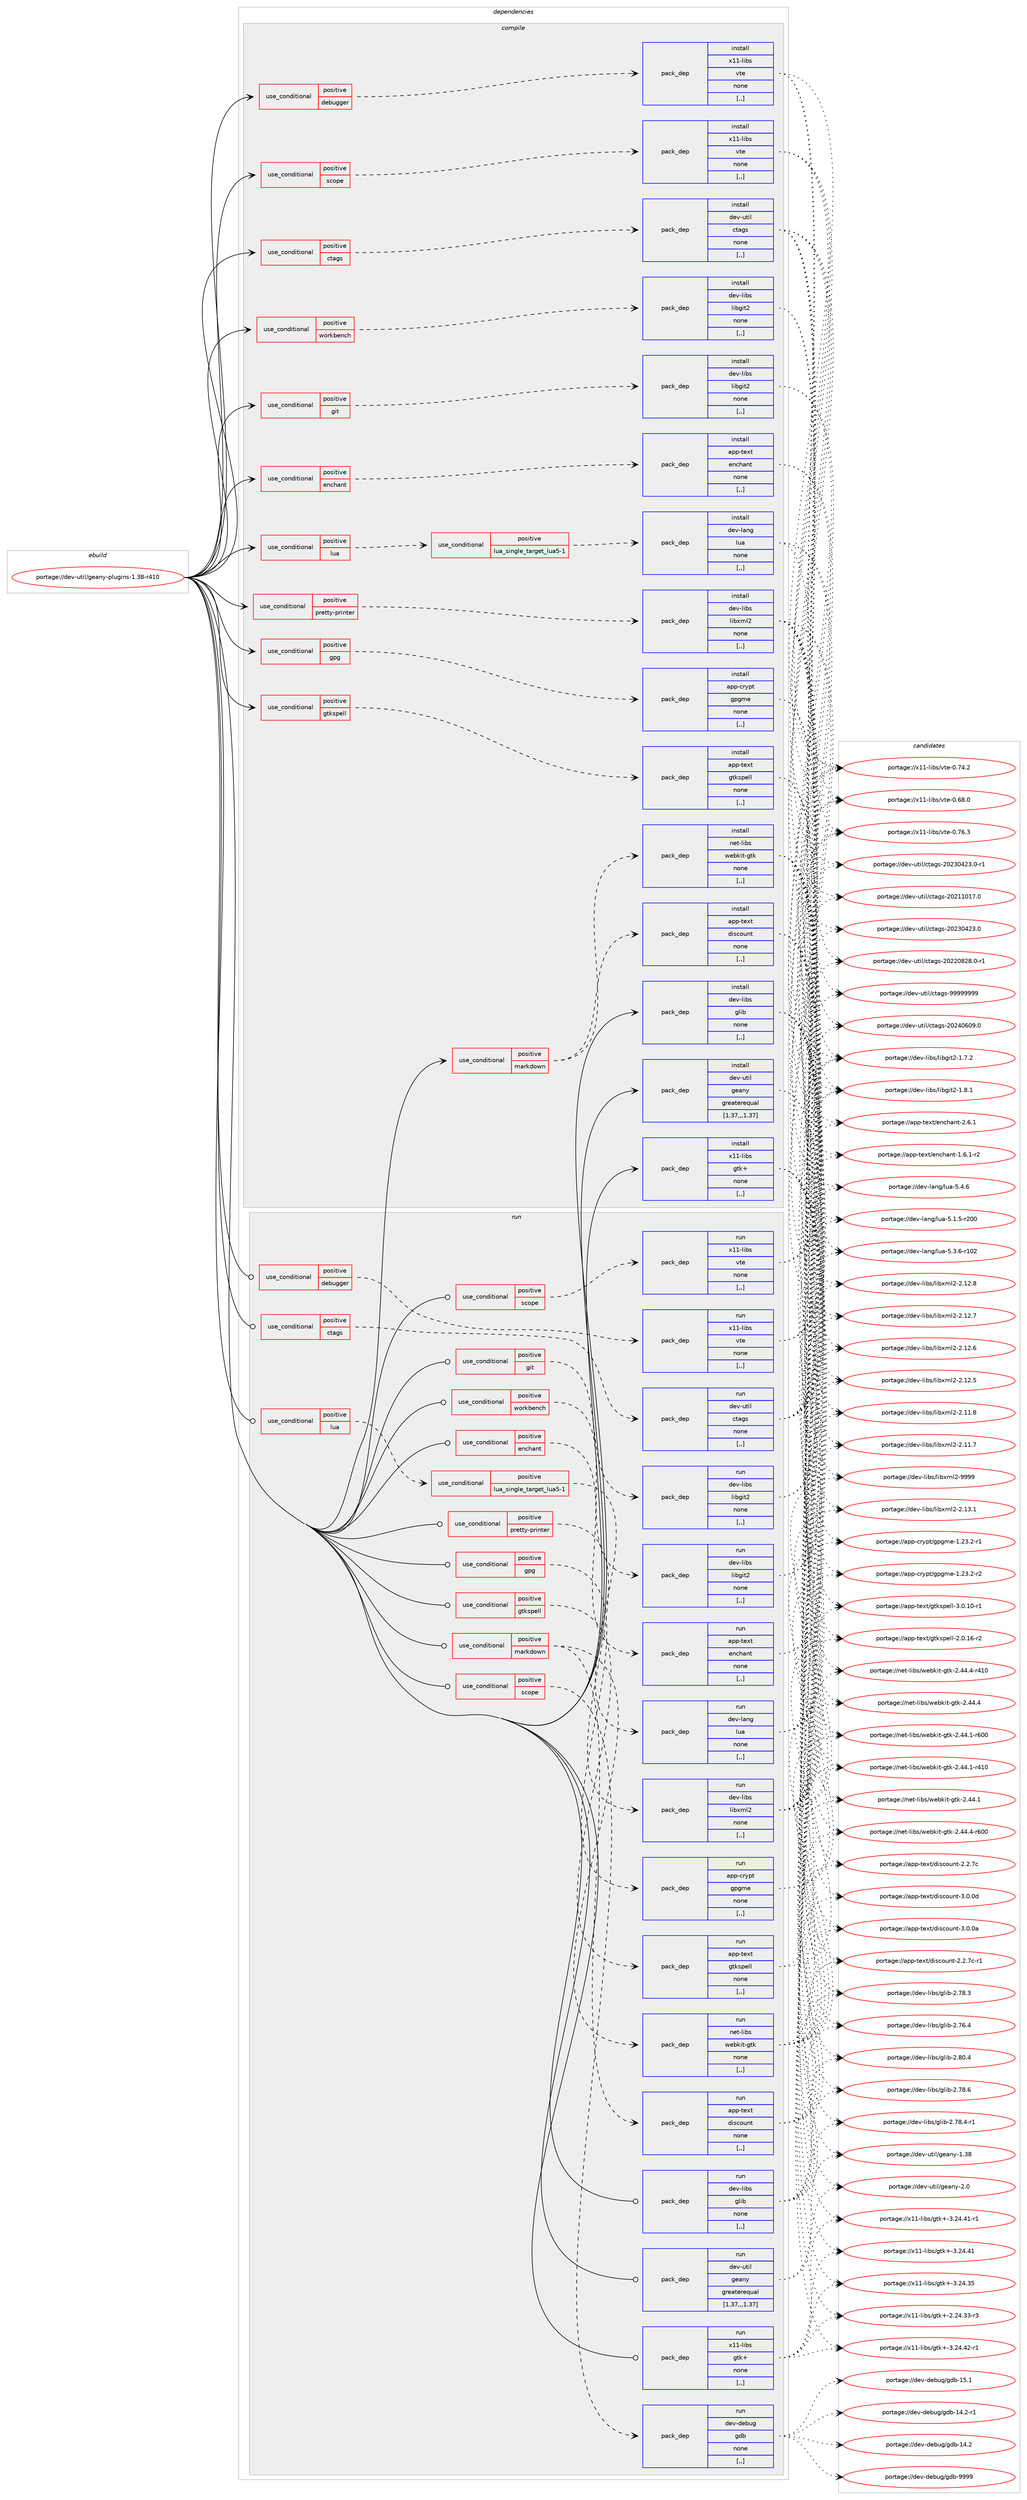 digraph prolog {

# *************
# Graph options
# *************

newrank=true;
concentrate=true;
compound=true;
graph [rankdir=LR,fontname=Helvetica,fontsize=10,ranksep=1.5];#, ranksep=2.5, nodesep=0.2];
edge  [arrowhead=vee];
node  [fontname=Helvetica,fontsize=10];

# **********
# The ebuild
# **********

subgraph cluster_leftcol {
color=gray;
label=<<i>ebuild</i>>;
id [label="portage://dev-util/geany-plugins-1.38-r410", color=red, width=4, href="../dev-util/geany-plugins-1.38-r410.svg"];
}

# ****************
# The dependencies
# ****************

subgraph cluster_midcol {
color=gray;
label=<<i>dependencies</i>>;
subgraph cluster_compile {
fillcolor="#eeeeee";
style=filled;
label=<<i>compile</i>>;
subgraph cond191860 {
dependency711330 [label=<<TABLE BORDER="0" CELLBORDER="1" CELLSPACING="0" CELLPADDING="4"><TR><TD ROWSPAN="3" CELLPADDING="10">use_conditional</TD></TR><TR><TD>positive</TD></TR><TR><TD>ctags</TD></TR></TABLE>>, shape=none, color=red];
subgraph pack514467 {
dependency711331 [label=<<TABLE BORDER="0" CELLBORDER="1" CELLSPACING="0" CELLPADDING="4" WIDTH="220"><TR><TD ROWSPAN="6" CELLPADDING="30">pack_dep</TD></TR><TR><TD WIDTH="110">install</TD></TR><TR><TD>dev-util</TD></TR><TR><TD>ctags</TD></TR><TR><TD>none</TD></TR><TR><TD>[,,]</TD></TR></TABLE>>, shape=none, color=blue];
}
dependency711330:e -> dependency711331:w [weight=20,style="dashed",arrowhead="vee"];
}
id:e -> dependency711330:w [weight=20,style="solid",arrowhead="vee"];
subgraph cond191861 {
dependency711332 [label=<<TABLE BORDER="0" CELLBORDER="1" CELLSPACING="0" CELLPADDING="4"><TR><TD ROWSPAN="3" CELLPADDING="10">use_conditional</TD></TR><TR><TD>positive</TD></TR><TR><TD>debugger</TD></TR></TABLE>>, shape=none, color=red];
subgraph pack514468 {
dependency711333 [label=<<TABLE BORDER="0" CELLBORDER="1" CELLSPACING="0" CELLPADDING="4" WIDTH="220"><TR><TD ROWSPAN="6" CELLPADDING="30">pack_dep</TD></TR><TR><TD WIDTH="110">install</TD></TR><TR><TD>x11-libs</TD></TR><TR><TD>vte</TD></TR><TR><TD>none</TD></TR><TR><TD>[,,]</TD></TR></TABLE>>, shape=none, color=blue];
}
dependency711332:e -> dependency711333:w [weight=20,style="dashed",arrowhead="vee"];
}
id:e -> dependency711332:w [weight=20,style="solid",arrowhead="vee"];
subgraph cond191862 {
dependency711334 [label=<<TABLE BORDER="0" CELLBORDER="1" CELLSPACING="0" CELLPADDING="4"><TR><TD ROWSPAN="3" CELLPADDING="10">use_conditional</TD></TR><TR><TD>positive</TD></TR><TR><TD>enchant</TD></TR></TABLE>>, shape=none, color=red];
subgraph pack514469 {
dependency711335 [label=<<TABLE BORDER="0" CELLBORDER="1" CELLSPACING="0" CELLPADDING="4" WIDTH="220"><TR><TD ROWSPAN="6" CELLPADDING="30">pack_dep</TD></TR><TR><TD WIDTH="110">install</TD></TR><TR><TD>app-text</TD></TR><TR><TD>enchant</TD></TR><TR><TD>none</TD></TR><TR><TD>[,,]</TD></TR></TABLE>>, shape=none, color=blue];
}
dependency711334:e -> dependency711335:w [weight=20,style="dashed",arrowhead="vee"];
}
id:e -> dependency711334:w [weight=20,style="solid",arrowhead="vee"];
subgraph cond191863 {
dependency711336 [label=<<TABLE BORDER="0" CELLBORDER="1" CELLSPACING="0" CELLPADDING="4"><TR><TD ROWSPAN="3" CELLPADDING="10">use_conditional</TD></TR><TR><TD>positive</TD></TR><TR><TD>git</TD></TR></TABLE>>, shape=none, color=red];
subgraph pack514470 {
dependency711337 [label=<<TABLE BORDER="0" CELLBORDER="1" CELLSPACING="0" CELLPADDING="4" WIDTH="220"><TR><TD ROWSPAN="6" CELLPADDING="30">pack_dep</TD></TR><TR><TD WIDTH="110">install</TD></TR><TR><TD>dev-libs</TD></TR><TR><TD>libgit2</TD></TR><TR><TD>none</TD></TR><TR><TD>[,,]</TD></TR></TABLE>>, shape=none, color=blue];
}
dependency711336:e -> dependency711337:w [weight=20,style="dashed",arrowhead="vee"];
}
id:e -> dependency711336:w [weight=20,style="solid",arrowhead="vee"];
subgraph cond191864 {
dependency711338 [label=<<TABLE BORDER="0" CELLBORDER="1" CELLSPACING="0" CELLPADDING="4"><TR><TD ROWSPAN="3" CELLPADDING="10">use_conditional</TD></TR><TR><TD>positive</TD></TR><TR><TD>gpg</TD></TR></TABLE>>, shape=none, color=red];
subgraph pack514471 {
dependency711339 [label=<<TABLE BORDER="0" CELLBORDER="1" CELLSPACING="0" CELLPADDING="4" WIDTH="220"><TR><TD ROWSPAN="6" CELLPADDING="30">pack_dep</TD></TR><TR><TD WIDTH="110">install</TD></TR><TR><TD>app-crypt</TD></TR><TR><TD>gpgme</TD></TR><TR><TD>none</TD></TR><TR><TD>[,,]</TD></TR></TABLE>>, shape=none, color=blue];
}
dependency711338:e -> dependency711339:w [weight=20,style="dashed",arrowhead="vee"];
}
id:e -> dependency711338:w [weight=20,style="solid",arrowhead="vee"];
subgraph cond191865 {
dependency711340 [label=<<TABLE BORDER="0" CELLBORDER="1" CELLSPACING="0" CELLPADDING="4"><TR><TD ROWSPAN="3" CELLPADDING="10">use_conditional</TD></TR><TR><TD>positive</TD></TR><TR><TD>gtkspell</TD></TR></TABLE>>, shape=none, color=red];
subgraph pack514472 {
dependency711341 [label=<<TABLE BORDER="0" CELLBORDER="1" CELLSPACING="0" CELLPADDING="4" WIDTH="220"><TR><TD ROWSPAN="6" CELLPADDING="30">pack_dep</TD></TR><TR><TD WIDTH="110">install</TD></TR><TR><TD>app-text</TD></TR><TR><TD>gtkspell</TD></TR><TR><TD>none</TD></TR><TR><TD>[,,]</TD></TR></TABLE>>, shape=none, color=blue];
}
dependency711340:e -> dependency711341:w [weight=20,style="dashed",arrowhead="vee"];
}
id:e -> dependency711340:w [weight=20,style="solid",arrowhead="vee"];
subgraph cond191866 {
dependency711342 [label=<<TABLE BORDER="0" CELLBORDER="1" CELLSPACING="0" CELLPADDING="4"><TR><TD ROWSPAN="3" CELLPADDING="10">use_conditional</TD></TR><TR><TD>positive</TD></TR><TR><TD>lua</TD></TR></TABLE>>, shape=none, color=red];
subgraph cond191867 {
dependency711343 [label=<<TABLE BORDER="0" CELLBORDER="1" CELLSPACING="0" CELLPADDING="4"><TR><TD ROWSPAN="3" CELLPADDING="10">use_conditional</TD></TR><TR><TD>positive</TD></TR><TR><TD>lua_single_target_lua5-1</TD></TR></TABLE>>, shape=none, color=red];
subgraph pack514473 {
dependency711344 [label=<<TABLE BORDER="0" CELLBORDER="1" CELLSPACING="0" CELLPADDING="4" WIDTH="220"><TR><TD ROWSPAN="6" CELLPADDING="30">pack_dep</TD></TR><TR><TD WIDTH="110">install</TD></TR><TR><TD>dev-lang</TD></TR><TR><TD>lua</TD></TR><TR><TD>none</TD></TR><TR><TD>[,,]</TD></TR></TABLE>>, shape=none, color=blue];
}
dependency711343:e -> dependency711344:w [weight=20,style="dashed",arrowhead="vee"];
}
dependency711342:e -> dependency711343:w [weight=20,style="dashed",arrowhead="vee"];
}
id:e -> dependency711342:w [weight=20,style="solid",arrowhead="vee"];
subgraph cond191868 {
dependency711345 [label=<<TABLE BORDER="0" CELLBORDER="1" CELLSPACING="0" CELLPADDING="4"><TR><TD ROWSPAN="3" CELLPADDING="10">use_conditional</TD></TR><TR><TD>positive</TD></TR><TR><TD>markdown</TD></TR></TABLE>>, shape=none, color=red];
subgraph pack514474 {
dependency711346 [label=<<TABLE BORDER="0" CELLBORDER="1" CELLSPACING="0" CELLPADDING="4" WIDTH="220"><TR><TD ROWSPAN="6" CELLPADDING="30">pack_dep</TD></TR><TR><TD WIDTH="110">install</TD></TR><TR><TD>app-text</TD></TR><TR><TD>discount</TD></TR><TR><TD>none</TD></TR><TR><TD>[,,]</TD></TR></TABLE>>, shape=none, color=blue];
}
dependency711345:e -> dependency711346:w [weight=20,style="dashed",arrowhead="vee"];
subgraph pack514475 {
dependency711347 [label=<<TABLE BORDER="0" CELLBORDER="1" CELLSPACING="0" CELLPADDING="4" WIDTH="220"><TR><TD ROWSPAN="6" CELLPADDING="30">pack_dep</TD></TR><TR><TD WIDTH="110">install</TD></TR><TR><TD>net-libs</TD></TR><TR><TD>webkit-gtk</TD></TR><TR><TD>none</TD></TR><TR><TD>[,,]</TD></TR></TABLE>>, shape=none, color=blue];
}
dependency711345:e -> dependency711347:w [weight=20,style="dashed",arrowhead="vee"];
}
id:e -> dependency711345:w [weight=20,style="solid",arrowhead="vee"];
subgraph cond191869 {
dependency711348 [label=<<TABLE BORDER="0" CELLBORDER="1" CELLSPACING="0" CELLPADDING="4"><TR><TD ROWSPAN="3" CELLPADDING="10">use_conditional</TD></TR><TR><TD>positive</TD></TR><TR><TD>pretty-printer</TD></TR></TABLE>>, shape=none, color=red];
subgraph pack514476 {
dependency711349 [label=<<TABLE BORDER="0" CELLBORDER="1" CELLSPACING="0" CELLPADDING="4" WIDTH="220"><TR><TD ROWSPAN="6" CELLPADDING="30">pack_dep</TD></TR><TR><TD WIDTH="110">install</TD></TR><TR><TD>dev-libs</TD></TR><TR><TD>libxml2</TD></TR><TR><TD>none</TD></TR><TR><TD>[,,]</TD></TR></TABLE>>, shape=none, color=blue];
}
dependency711348:e -> dependency711349:w [weight=20,style="dashed",arrowhead="vee"];
}
id:e -> dependency711348:w [weight=20,style="solid",arrowhead="vee"];
subgraph cond191870 {
dependency711350 [label=<<TABLE BORDER="0" CELLBORDER="1" CELLSPACING="0" CELLPADDING="4"><TR><TD ROWSPAN="3" CELLPADDING="10">use_conditional</TD></TR><TR><TD>positive</TD></TR><TR><TD>scope</TD></TR></TABLE>>, shape=none, color=red];
subgraph pack514477 {
dependency711351 [label=<<TABLE BORDER="0" CELLBORDER="1" CELLSPACING="0" CELLPADDING="4" WIDTH="220"><TR><TD ROWSPAN="6" CELLPADDING="30">pack_dep</TD></TR><TR><TD WIDTH="110">install</TD></TR><TR><TD>x11-libs</TD></TR><TR><TD>vte</TD></TR><TR><TD>none</TD></TR><TR><TD>[,,]</TD></TR></TABLE>>, shape=none, color=blue];
}
dependency711350:e -> dependency711351:w [weight=20,style="dashed",arrowhead="vee"];
}
id:e -> dependency711350:w [weight=20,style="solid",arrowhead="vee"];
subgraph cond191871 {
dependency711352 [label=<<TABLE BORDER="0" CELLBORDER="1" CELLSPACING="0" CELLPADDING="4"><TR><TD ROWSPAN="3" CELLPADDING="10">use_conditional</TD></TR><TR><TD>positive</TD></TR><TR><TD>workbench</TD></TR></TABLE>>, shape=none, color=red];
subgraph pack514478 {
dependency711353 [label=<<TABLE BORDER="0" CELLBORDER="1" CELLSPACING="0" CELLPADDING="4" WIDTH="220"><TR><TD ROWSPAN="6" CELLPADDING="30">pack_dep</TD></TR><TR><TD WIDTH="110">install</TD></TR><TR><TD>dev-libs</TD></TR><TR><TD>libgit2</TD></TR><TR><TD>none</TD></TR><TR><TD>[,,]</TD></TR></TABLE>>, shape=none, color=blue];
}
dependency711352:e -> dependency711353:w [weight=20,style="dashed",arrowhead="vee"];
}
id:e -> dependency711352:w [weight=20,style="solid",arrowhead="vee"];
subgraph pack514479 {
dependency711354 [label=<<TABLE BORDER="0" CELLBORDER="1" CELLSPACING="0" CELLPADDING="4" WIDTH="220"><TR><TD ROWSPAN="6" CELLPADDING="30">pack_dep</TD></TR><TR><TD WIDTH="110">install</TD></TR><TR><TD>dev-libs</TD></TR><TR><TD>glib</TD></TR><TR><TD>none</TD></TR><TR><TD>[,,]</TD></TR></TABLE>>, shape=none, color=blue];
}
id:e -> dependency711354:w [weight=20,style="solid",arrowhead="vee"];
subgraph pack514480 {
dependency711355 [label=<<TABLE BORDER="0" CELLBORDER="1" CELLSPACING="0" CELLPADDING="4" WIDTH="220"><TR><TD ROWSPAN="6" CELLPADDING="30">pack_dep</TD></TR><TR><TD WIDTH="110">install</TD></TR><TR><TD>dev-util</TD></TR><TR><TD>geany</TD></TR><TR><TD>greaterequal</TD></TR><TR><TD>[1.37,,,1.37]</TD></TR></TABLE>>, shape=none, color=blue];
}
id:e -> dependency711355:w [weight=20,style="solid",arrowhead="vee"];
subgraph pack514481 {
dependency711356 [label=<<TABLE BORDER="0" CELLBORDER="1" CELLSPACING="0" CELLPADDING="4" WIDTH="220"><TR><TD ROWSPAN="6" CELLPADDING="30">pack_dep</TD></TR><TR><TD WIDTH="110">install</TD></TR><TR><TD>x11-libs</TD></TR><TR><TD>gtk+</TD></TR><TR><TD>none</TD></TR><TR><TD>[,,]</TD></TR></TABLE>>, shape=none, color=blue];
}
id:e -> dependency711356:w [weight=20,style="solid",arrowhead="vee"];
}
subgraph cluster_compileandrun {
fillcolor="#eeeeee";
style=filled;
label=<<i>compile and run</i>>;
}
subgraph cluster_run {
fillcolor="#eeeeee";
style=filled;
label=<<i>run</i>>;
subgraph cond191872 {
dependency711357 [label=<<TABLE BORDER="0" CELLBORDER="1" CELLSPACING="0" CELLPADDING="4"><TR><TD ROWSPAN="3" CELLPADDING="10">use_conditional</TD></TR><TR><TD>positive</TD></TR><TR><TD>ctags</TD></TR></TABLE>>, shape=none, color=red];
subgraph pack514482 {
dependency711358 [label=<<TABLE BORDER="0" CELLBORDER="1" CELLSPACING="0" CELLPADDING="4" WIDTH="220"><TR><TD ROWSPAN="6" CELLPADDING="30">pack_dep</TD></TR><TR><TD WIDTH="110">run</TD></TR><TR><TD>dev-util</TD></TR><TR><TD>ctags</TD></TR><TR><TD>none</TD></TR><TR><TD>[,,]</TD></TR></TABLE>>, shape=none, color=blue];
}
dependency711357:e -> dependency711358:w [weight=20,style="dashed",arrowhead="vee"];
}
id:e -> dependency711357:w [weight=20,style="solid",arrowhead="odot"];
subgraph cond191873 {
dependency711359 [label=<<TABLE BORDER="0" CELLBORDER="1" CELLSPACING="0" CELLPADDING="4"><TR><TD ROWSPAN="3" CELLPADDING="10">use_conditional</TD></TR><TR><TD>positive</TD></TR><TR><TD>debugger</TD></TR></TABLE>>, shape=none, color=red];
subgraph pack514483 {
dependency711360 [label=<<TABLE BORDER="0" CELLBORDER="1" CELLSPACING="0" CELLPADDING="4" WIDTH="220"><TR><TD ROWSPAN="6" CELLPADDING="30">pack_dep</TD></TR><TR><TD WIDTH="110">run</TD></TR><TR><TD>x11-libs</TD></TR><TR><TD>vte</TD></TR><TR><TD>none</TD></TR><TR><TD>[,,]</TD></TR></TABLE>>, shape=none, color=blue];
}
dependency711359:e -> dependency711360:w [weight=20,style="dashed",arrowhead="vee"];
}
id:e -> dependency711359:w [weight=20,style="solid",arrowhead="odot"];
subgraph cond191874 {
dependency711361 [label=<<TABLE BORDER="0" CELLBORDER="1" CELLSPACING="0" CELLPADDING="4"><TR><TD ROWSPAN="3" CELLPADDING="10">use_conditional</TD></TR><TR><TD>positive</TD></TR><TR><TD>enchant</TD></TR></TABLE>>, shape=none, color=red];
subgraph pack514484 {
dependency711362 [label=<<TABLE BORDER="0" CELLBORDER="1" CELLSPACING="0" CELLPADDING="4" WIDTH="220"><TR><TD ROWSPAN="6" CELLPADDING="30">pack_dep</TD></TR><TR><TD WIDTH="110">run</TD></TR><TR><TD>app-text</TD></TR><TR><TD>enchant</TD></TR><TR><TD>none</TD></TR><TR><TD>[,,]</TD></TR></TABLE>>, shape=none, color=blue];
}
dependency711361:e -> dependency711362:w [weight=20,style="dashed",arrowhead="vee"];
}
id:e -> dependency711361:w [weight=20,style="solid",arrowhead="odot"];
subgraph cond191875 {
dependency711363 [label=<<TABLE BORDER="0" CELLBORDER="1" CELLSPACING="0" CELLPADDING="4"><TR><TD ROWSPAN="3" CELLPADDING="10">use_conditional</TD></TR><TR><TD>positive</TD></TR><TR><TD>git</TD></TR></TABLE>>, shape=none, color=red];
subgraph pack514485 {
dependency711364 [label=<<TABLE BORDER="0" CELLBORDER="1" CELLSPACING="0" CELLPADDING="4" WIDTH="220"><TR><TD ROWSPAN="6" CELLPADDING="30">pack_dep</TD></TR><TR><TD WIDTH="110">run</TD></TR><TR><TD>dev-libs</TD></TR><TR><TD>libgit2</TD></TR><TR><TD>none</TD></TR><TR><TD>[,,]</TD></TR></TABLE>>, shape=none, color=blue];
}
dependency711363:e -> dependency711364:w [weight=20,style="dashed",arrowhead="vee"];
}
id:e -> dependency711363:w [weight=20,style="solid",arrowhead="odot"];
subgraph cond191876 {
dependency711365 [label=<<TABLE BORDER="0" CELLBORDER="1" CELLSPACING="0" CELLPADDING="4"><TR><TD ROWSPAN="3" CELLPADDING="10">use_conditional</TD></TR><TR><TD>positive</TD></TR><TR><TD>gpg</TD></TR></TABLE>>, shape=none, color=red];
subgraph pack514486 {
dependency711366 [label=<<TABLE BORDER="0" CELLBORDER="1" CELLSPACING="0" CELLPADDING="4" WIDTH="220"><TR><TD ROWSPAN="6" CELLPADDING="30">pack_dep</TD></TR><TR><TD WIDTH="110">run</TD></TR><TR><TD>app-crypt</TD></TR><TR><TD>gpgme</TD></TR><TR><TD>none</TD></TR><TR><TD>[,,]</TD></TR></TABLE>>, shape=none, color=blue];
}
dependency711365:e -> dependency711366:w [weight=20,style="dashed",arrowhead="vee"];
}
id:e -> dependency711365:w [weight=20,style="solid",arrowhead="odot"];
subgraph cond191877 {
dependency711367 [label=<<TABLE BORDER="0" CELLBORDER="1" CELLSPACING="0" CELLPADDING="4"><TR><TD ROWSPAN="3" CELLPADDING="10">use_conditional</TD></TR><TR><TD>positive</TD></TR><TR><TD>gtkspell</TD></TR></TABLE>>, shape=none, color=red];
subgraph pack514487 {
dependency711368 [label=<<TABLE BORDER="0" CELLBORDER="1" CELLSPACING="0" CELLPADDING="4" WIDTH="220"><TR><TD ROWSPAN="6" CELLPADDING="30">pack_dep</TD></TR><TR><TD WIDTH="110">run</TD></TR><TR><TD>app-text</TD></TR><TR><TD>gtkspell</TD></TR><TR><TD>none</TD></TR><TR><TD>[,,]</TD></TR></TABLE>>, shape=none, color=blue];
}
dependency711367:e -> dependency711368:w [weight=20,style="dashed",arrowhead="vee"];
}
id:e -> dependency711367:w [weight=20,style="solid",arrowhead="odot"];
subgraph cond191878 {
dependency711369 [label=<<TABLE BORDER="0" CELLBORDER="1" CELLSPACING="0" CELLPADDING="4"><TR><TD ROWSPAN="3" CELLPADDING="10">use_conditional</TD></TR><TR><TD>positive</TD></TR><TR><TD>lua</TD></TR></TABLE>>, shape=none, color=red];
subgraph cond191879 {
dependency711370 [label=<<TABLE BORDER="0" CELLBORDER="1" CELLSPACING="0" CELLPADDING="4"><TR><TD ROWSPAN="3" CELLPADDING="10">use_conditional</TD></TR><TR><TD>positive</TD></TR><TR><TD>lua_single_target_lua5-1</TD></TR></TABLE>>, shape=none, color=red];
subgraph pack514488 {
dependency711371 [label=<<TABLE BORDER="0" CELLBORDER="1" CELLSPACING="0" CELLPADDING="4" WIDTH="220"><TR><TD ROWSPAN="6" CELLPADDING="30">pack_dep</TD></TR><TR><TD WIDTH="110">run</TD></TR><TR><TD>dev-lang</TD></TR><TR><TD>lua</TD></TR><TR><TD>none</TD></TR><TR><TD>[,,]</TD></TR></TABLE>>, shape=none, color=blue];
}
dependency711370:e -> dependency711371:w [weight=20,style="dashed",arrowhead="vee"];
}
dependency711369:e -> dependency711370:w [weight=20,style="dashed",arrowhead="vee"];
}
id:e -> dependency711369:w [weight=20,style="solid",arrowhead="odot"];
subgraph cond191880 {
dependency711372 [label=<<TABLE BORDER="0" CELLBORDER="1" CELLSPACING="0" CELLPADDING="4"><TR><TD ROWSPAN="3" CELLPADDING="10">use_conditional</TD></TR><TR><TD>positive</TD></TR><TR><TD>markdown</TD></TR></TABLE>>, shape=none, color=red];
subgraph pack514489 {
dependency711373 [label=<<TABLE BORDER="0" CELLBORDER="1" CELLSPACING="0" CELLPADDING="4" WIDTH="220"><TR><TD ROWSPAN="6" CELLPADDING="30">pack_dep</TD></TR><TR><TD WIDTH="110">run</TD></TR><TR><TD>app-text</TD></TR><TR><TD>discount</TD></TR><TR><TD>none</TD></TR><TR><TD>[,,]</TD></TR></TABLE>>, shape=none, color=blue];
}
dependency711372:e -> dependency711373:w [weight=20,style="dashed",arrowhead="vee"];
subgraph pack514490 {
dependency711374 [label=<<TABLE BORDER="0" CELLBORDER="1" CELLSPACING="0" CELLPADDING="4" WIDTH="220"><TR><TD ROWSPAN="6" CELLPADDING="30">pack_dep</TD></TR><TR><TD WIDTH="110">run</TD></TR><TR><TD>net-libs</TD></TR><TR><TD>webkit-gtk</TD></TR><TR><TD>none</TD></TR><TR><TD>[,,]</TD></TR></TABLE>>, shape=none, color=blue];
}
dependency711372:e -> dependency711374:w [weight=20,style="dashed",arrowhead="vee"];
}
id:e -> dependency711372:w [weight=20,style="solid",arrowhead="odot"];
subgraph cond191881 {
dependency711375 [label=<<TABLE BORDER="0" CELLBORDER="1" CELLSPACING="0" CELLPADDING="4"><TR><TD ROWSPAN="3" CELLPADDING="10">use_conditional</TD></TR><TR><TD>positive</TD></TR><TR><TD>pretty-printer</TD></TR></TABLE>>, shape=none, color=red];
subgraph pack514491 {
dependency711376 [label=<<TABLE BORDER="0" CELLBORDER="1" CELLSPACING="0" CELLPADDING="4" WIDTH="220"><TR><TD ROWSPAN="6" CELLPADDING="30">pack_dep</TD></TR><TR><TD WIDTH="110">run</TD></TR><TR><TD>dev-libs</TD></TR><TR><TD>libxml2</TD></TR><TR><TD>none</TD></TR><TR><TD>[,,]</TD></TR></TABLE>>, shape=none, color=blue];
}
dependency711375:e -> dependency711376:w [weight=20,style="dashed",arrowhead="vee"];
}
id:e -> dependency711375:w [weight=20,style="solid",arrowhead="odot"];
subgraph cond191882 {
dependency711377 [label=<<TABLE BORDER="0" CELLBORDER="1" CELLSPACING="0" CELLPADDING="4"><TR><TD ROWSPAN="3" CELLPADDING="10">use_conditional</TD></TR><TR><TD>positive</TD></TR><TR><TD>scope</TD></TR></TABLE>>, shape=none, color=red];
subgraph pack514492 {
dependency711378 [label=<<TABLE BORDER="0" CELLBORDER="1" CELLSPACING="0" CELLPADDING="4" WIDTH="220"><TR><TD ROWSPAN="6" CELLPADDING="30">pack_dep</TD></TR><TR><TD WIDTH="110">run</TD></TR><TR><TD>dev-debug</TD></TR><TR><TD>gdb</TD></TR><TR><TD>none</TD></TR><TR><TD>[,,]</TD></TR></TABLE>>, shape=none, color=blue];
}
dependency711377:e -> dependency711378:w [weight=20,style="dashed",arrowhead="vee"];
}
id:e -> dependency711377:w [weight=20,style="solid",arrowhead="odot"];
subgraph cond191883 {
dependency711379 [label=<<TABLE BORDER="0" CELLBORDER="1" CELLSPACING="0" CELLPADDING="4"><TR><TD ROWSPAN="3" CELLPADDING="10">use_conditional</TD></TR><TR><TD>positive</TD></TR><TR><TD>scope</TD></TR></TABLE>>, shape=none, color=red];
subgraph pack514493 {
dependency711380 [label=<<TABLE BORDER="0" CELLBORDER="1" CELLSPACING="0" CELLPADDING="4" WIDTH="220"><TR><TD ROWSPAN="6" CELLPADDING="30">pack_dep</TD></TR><TR><TD WIDTH="110">run</TD></TR><TR><TD>x11-libs</TD></TR><TR><TD>vte</TD></TR><TR><TD>none</TD></TR><TR><TD>[,,]</TD></TR></TABLE>>, shape=none, color=blue];
}
dependency711379:e -> dependency711380:w [weight=20,style="dashed",arrowhead="vee"];
}
id:e -> dependency711379:w [weight=20,style="solid",arrowhead="odot"];
subgraph cond191884 {
dependency711381 [label=<<TABLE BORDER="0" CELLBORDER="1" CELLSPACING="0" CELLPADDING="4"><TR><TD ROWSPAN="3" CELLPADDING="10">use_conditional</TD></TR><TR><TD>positive</TD></TR><TR><TD>workbench</TD></TR></TABLE>>, shape=none, color=red];
subgraph pack514494 {
dependency711382 [label=<<TABLE BORDER="0" CELLBORDER="1" CELLSPACING="0" CELLPADDING="4" WIDTH="220"><TR><TD ROWSPAN="6" CELLPADDING="30">pack_dep</TD></TR><TR><TD WIDTH="110">run</TD></TR><TR><TD>dev-libs</TD></TR><TR><TD>libgit2</TD></TR><TR><TD>none</TD></TR><TR><TD>[,,]</TD></TR></TABLE>>, shape=none, color=blue];
}
dependency711381:e -> dependency711382:w [weight=20,style="dashed",arrowhead="vee"];
}
id:e -> dependency711381:w [weight=20,style="solid",arrowhead="odot"];
subgraph pack514495 {
dependency711383 [label=<<TABLE BORDER="0" CELLBORDER="1" CELLSPACING="0" CELLPADDING="4" WIDTH="220"><TR><TD ROWSPAN="6" CELLPADDING="30">pack_dep</TD></TR><TR><TD WIDTH="110">run</TD></TR><TR><TD>dev-libs</TD></TR><TR><TD>glib</TD></TR><TR><TD>none</TD></TR><TR><TD>[,,]</TD></TR></TABLE>>, shape=none, color=blue];
}
id:e -> dependency711383:w [weight=20,style="solid",arrowhead="odot"];
subgraph pack514496 {
dependency711384 [label=<<TABLE BORDER="0" CELLBORDER="1" CELLSPACING="0" CELLPADDING="4" WIDTH="220"><TR><TD ROWSPAN="6" CELLPADDING="30">pack_dep</TD></TR><TR><TD WIDTH="110">run</TD></TR><TR><TD>dev-util</TD></TR><TR><TD>geany</TD></TR><TR><TD>greaterequal</TD></TR><TR><TD>[1.37,,,1.37]</TD></TR></TABLE>>, shape=none, color=blue];
}
id:e -> dependency711384:w [weight=20,style="solid",arrowhead="odot"];
subgraph pack514497 {
dependency711385 [label=<<TABLE BORDER="0" CELLBORDER="1" CELLSPACING="0" CELLPADDING="4" WIDTH="220"><TR><TD ROWSPAN="6" CELLPADDING="30">pack_dep</TD></TR><TR><TD WIDTH="110">run</TD></TR><TR><TD>x11-libs</TD></TR><TR><TD>gtk+</TD></TR><TR><TD>none</TD></TR><TR><TD>[,,]</TD></TR></TABLE>>, shape=none, color=blue];
}
id:e -> dependency711385:w [weight=20,style="solid",arrowhead="odot"];
}
}

# **************
# The candidates
# **************

subgraph cluster_choices {
rank=same;
color=gray;
label=<<i>candidates</i>>;

subgraph choice514467 {
color=black;
nodesep=1;
choice10010111845117116105108479911697103115455757575757575757 [label="portage://dev-util/ctags-99999999", color=red, width=4,href="../dev-util/ctags-99999999.svg"];
choice100101118451171161051084799116971031154550485052485448574648 [label="portage://dev-util/ctags-20240609.0", color=red, width=4,href="../dev-util/ctags-20240609.0.svg"];
choice1001011184511711610510847991169710311545504850514852505146484511449 [label="portage://dev-util/ctags-20230423.0-r1", color=red, width=4,href="../dev-util/ctags-20230423.0-r1.svg"];
choice100101118451171161051084799116971031154550485051485250514648 [label="portage://dev-util/ctags-20230423.0", color=red, width=4,href="../dev-util/ctags-20230423.0.svg"];
choice1001011184511711610510847991169710311545504850504856505646484511449 [label="portage://dev-util/ctags-20220828.0-r1", color=red, width=4,href="../dev-util/ctags-20220828.0-r1.svg"];
choice100101118451171161051084799116971031154550485049494849554648 [label="portage://dev-util/ctags-20211017.0", color=red, width=4,href="../dev-util/ctags-20211017.0.svg"];
dependency711331:e -> choice10010111845117116105108479911697103115455757575757575757:w [style=dotted,weight="100"];
dependency711331:e -> choice100101118451171161051084799116971031154550485052485448574648:w [style=dotted,weight="100"];
dependency711331:e -> choice1001011184511711610510847991169710311545504850514852505146484511449:w [style=dotted,weight="100"];
dependency711331:e -> choice100101118451171161051084799116971031154550485051485250514648:w [style=dotted,weight="100"];
dependency711331:e -> choice1001011184511711610510847991169710311545504850504856505646484511449:w [style=dotted,weight="100"];
dependency711331:e -> choice100101118451171161051084799116971031154550485049494849554648:w [style=dotted,weight="100"];
}
subgraph choice514468 {
color=black;
nodesep=1;
choice120494945108105981154711811610145484655544651 [label="portage://x11-libs/vte-0.76.3", color=red, width=4,href="../x11-libs/vte-0.76.3.svg"];
choice120494945108105981154711811610145484655524650 [label="portage://x11-libs/vte-0.74.2", color=red, width=4,href="../x11-libs/vte-0.74.2.svg"];
choice120494945108105981154711811610145484654564648 [label="portage://x11-libs/vte-0.68.0", color=red, width=4,href="../x11-libs/vte-0.68.0.svg"];
dependency711333:e -> choice120494945108105981154711811610145484655544651:w [style=dotted,weight="100"];
dependency711333:e -> choice120494945108105981154711811610145484655524650:w [style=dotted,weight="100"];
dependency711333:e -> choice120494945108105981154711811610145484654564648:w [style=dotted,weight="100"];
}
subgraph choice514469 {
color=black;
nodesep=1;
choice9711211245116101120116471011109910497110116455046544649 [label="portage://app-text/enchant-2.6.1", color=red, width=4,href="../app-text/enchant-2.6.1.svg"];
choice97112112451161011201164710111099104971101164549465446494511450 [label="portage://app-text/enchant-1.6.1-r2", color=red, width=4,href="../app-text/enchant-1.6.1-r2.svg"];
dependency711335:e -> choice9711211245116101120116471011109910497110116455046544649:w [style=dotted,weight="100"];
dependency711335:e -> choice97112112451161011201164710111099104971101164549465446494511450:w [style=dotted,weight="100"];
}
subgraph choice514470 {
color=black;
nodesep=1;
choice1001011184510810598115471081059810310511650454946564649 [label="portage://dev-libs/libgit2-1.8.1", color=red, width=4,href="../dev-libs/libgit2-1.8.1.svg"];
choice1001011184510810598115471081059810310511650454946554650 [label="portage://dev-libs/libgit2-1.7.2", color=red, width=4,href="../dev-libs/libgit2-1.7.2.svg"];
dependency711337:e -> choice1001011184510810598115471081059810310511650454946564649:w [style=dotted,weight="100"];
dependency711337:e -> choice1001011184510810598115471081059810310511650454946554650:w [style=dotted,weight="100"];
}
subgraph choice514471 {
color=black;
nodesep=1;
choice97112112459911412111211647103112103109101454946505146504511450 [label="portage://app-crypt/gpgme-1.23.2-r2", color=red, width=4,href="../app-crypt/gpgme-1.23.2-r2.svg"];
choice97112112459911412111211647103112103109101454946505146504511449 [label="portage://app-crypt/gpgme-1.23.2-r1", color=red, width=4,href="../app-crypt/gpgme-1.23.2-r1.svg"];
dependency711339:e -> choice97112112459911412111211647103112103109101454946505146504511450:w [style=dotted,weight="100"];
dependency711339:e -> choice97112112459911412111211647103112103109101454946505146504511449:w [style=dotted,weight="100"];
}
subgraph choice514472 {
color=black;
nodesep=1;
choice971121124511610112011647103116107115112101108108455146484649484511449 [label="portage://app-text/gtkspell-3.0.10-r1", color=red, width=4,href="../app-text/gtkspell-3.0.10-r1.svg"];
choice971121124511610112011647103116107115112101108108455046484649544511450 [label="portage://app-text/gtkspell-2.0.16-r2", color=red, width=4,href="../app-text/gtkspell-2.0.16-r2.svg"];
dependency711341:e -> choice971121124511610112011647103116107115112101108108455146484649484511449:w [style=dotted,weight="100"];
dependency711341:e -> choice971121124511610112011647103116107115112101108108455046484649544511450:w [style=dotted,weight="100"];
}
subgraph choice514473 {
color=black;
nodesep=1;
choice10010111845108971101034710811797455346524654 [label="portage://dev-lang/lua-5.4.6", color=red, width=4,href="../dev-lang/lua-5.4.6.svg"];
choice1001011184510897110103471081179745534651465445114494850 [label="portage://dev-lang/lua-5.3.6-r102", color=red, width=4,href="../dev-lang/lua-5.3.6-r102.svg"];
choice1001011184510897110103471081179745534649465345114504848 [label="portage://dev-lang/lua-5.1.5-r200", color=red, width=4,href="../dev-lang/lua-5.1.5-r200.svg"];
dependency711344:e -> choice10010111845108971101034710811797455346524654:w [style=dotted,weight="100"];
dependency711344:e -> choice1001011184510897110103471081179745534651465445114494850:w [style=dotted,weight="100"];
dependency711344:e -> choice1001011184510897110103471081179745534649465345114504848:w [style=dotted,weight="100"];
}
subgraph choice514474 {
color=black;
nodesep=1;
choice97112112451161011201164710010511599111117110116455146484648100 [label="portage://app-text/discount-3.0.0d", color=red, width=4,href="../app-text/discount-3.0.0d.svg"];
choice9711211245116101120116471001051159911111711011645514648464897 [label="portage://app-text/discount-3.0.0a", color=red, width=4,href="../app-text/discount-3.0.0a.svg"];
choice97112112451161011201164710010511599111117110116455046504655994511449 [label="portage://app-text/discount-2.2.7c-r1", color=red, width=4,href="../app-text/discount-2.2.7c-r1.svg"];
choice9711211245116101120116471001051159911111711011645504650465599 [label="portage://app-text/discount-2.2.7c", color=red, width=4,href="../app-text/discount-2.2.7c.svg"];
dependency711346:e -> choice97112112451161011201164710010511599111117110116455146484648100:w [style=dotted,weight="100"];
dependency711346:e -> choice9711211245116101120116471001051159911111711011645514648464897:w [style=dotted,weight="100"];
dependency711346:e -> choice97112112451161011201164710010511599111117110116455046504655994511449:w [style=dotted,weight="100"];
dependency711346:e -> choice9711211245116101120116471001051159911111711011645504650465599:w [style=dotted,weight="100"];
}
subgraph choice514475 {
color=black;
nodesep=1;
choice11010111645108105981154711910198107105116451031161074550465252465245114544848 [label="portage://net-libs/webkit-gtk-2.44.4-r600", color=red, width=4,href="../net-libs/webkit-gtk-2.44.4-r600.svg"];
choice11010111645108105981154711910198107105116451031161074550465252465245114524948 [label="portage://net-libs/webkit-gtk-2.44.4-r410", color=red, width=4,href="../net-libs/webkit-gtk-2.44.4-r410.svg"];
choice110101116451081059811547119101981071051164510311610745504652524652 [label="portage://net-libs/webkit-gtk-2.44.4", color=red, width=4,href="../net-libs/webkit-gtk-2.44.4.svg"];
choice11010111645108105981154711910198107105116451031161074550465252464945114544848 [label="portage://net-libs/webkit-gtk-2.44.1-r600", color=red, width=4,href="../net-libs/webkit-gtk-2.44.1-r600.svg"];
choice11010111645108105981154711910198107105116451031161074550465252464945114524948 [label="portage://net-libs/webkit-gtk-2.44.1-r410", color=red, width=4,href="../net-libs/webkit-gtk-2.44.1-r410.svg"];
choice110101116451081059811547119101981071051164510311610745504652524649 [label="portage://net-libs/webkit-gtk-2.44.1", color=red, width=4,href="../net-libs/webkit-gtk-2.44.1.svg"];
dependency711347:e -> choice11010111645108105981154711910198107105116451031161074550465252465245114544848:w [style=dotted,weight="100"];
dependency711347:e -> choice11010111645108105981154711910198107105116451031161074550465252465245114524948:w [style=dotted,weight="100"];
dependency711347:e -> choice110101116451081059811547119101981071051164510311610745504652524652:w [style=dotted,weight="100"];
dependency711347:e -> choice11010111645108105981154711910198107105116451031161074550465252464945114544848:w [style=dotted,weight="100"];
dependency711347:e -> choice11010111645108105981154711910198107105116451031161074550465252464945114524948:w [style=dotted,weight="100"];
dependency711347:e -> choice110101116451081059811547119101981071051164510311610745504652524649:w [style=dotted,weight="100"];
}
subgraph choice514476 {
color=black;
nodesep=1;
choice10010111845108105981154710810598120109108504557575757 [label="portage://dev-libs/libxml2-9999", color=red, width=4,href="../dev-libs/libxml2-9999.svg"];
choice100101118451081059811547108105981201091085045504649514649 [label="portage://dev-libs/libxml2-2.13.1", color=red, width=4,href="../dev-libs/libxml2-2.13.1.svg"];
choice100101118451081059811547108105981201091085045504649504656 [label="portage://dev-libs/libxml2-2.12.8", color=red, width=4,href="../dev-libs/libxml2-2.12.8.svg"];
choice100101118451081059811547108105981201091085045504649504655 [label="portage://dev-libs/libxml2-2.12.7", color=red, width=4,href="../dev-libs/libxml2-2.12.7.svg"];
choice100101118451081059811547108105981201091085045504649504654 [label="portage://dev-libs/libxml2-2.12.6", color=red, width=4,href="../dev-libs/libxml2-2.12.6.svg"];
choice100101118451081059811547108105981201091085045504649504653 [label="portage://dev-libs/libxml2-2.12.5", color=red, width=4,href="../dev-libs/libxml2-2.12.5.svg"];
choice100101118451081059811547108105981201091085045504649494656 [label="portage://dev-libs/libxml2-2.11.8", color=red, width=4,href="../dev-libs/libxml2-2.11.8.svg"];
choice100101118451081059811547108105981201091085045504649494655 [label="portage://dev-libs/libxml2-2.11.7", color=red, width=4,href="../dev-libs/libxml2-2.11.7.svg"];
dependency711349:e -> choice10010111845108105981154710810598120109108504557575757:w [style=dotted,weight="100"];
dependency711349:e -> choice100101118451081059811547108105981201091085045504649514649:w [style=dotted,weight="100"];
dependency711349:e -> choice100101118451081059811547108105981201091085045504649504656:w [style=dotted,weight="100"];
dependency711349:e -> choice100101118451081059811547108105981201091085045504649504655:w [style=dotted,weight="100"];
dependency711349:e -> choice100101118451081059811547108105981201091085045504649504654:w [style=dotted,weight="100"];
dependency711349:e -> choice100101118451081059811547108105981201091085045504649504653:w [style=dotted,weight="100"];
dependency711349:e -> choice100101118451081059811547108105981201091085045504649494656:w [style=dotted,weight="100"];
dependency711349:e -> choice100101118451081059811547108105981201091085045504649494655:w [style=dotted,weight="100"];
}
subgraph choice514477 {
color=black;
nodesep=1;
choice120494945108105981154711811610145484655544651 [label="portage://x11-libs/vte-0.76.3", color=red, width=4,href="../x11-libs/vte-0.76.3.svg"];
choice120494945108105981154711811610145484655524650 [label="portage://x11-libs/vte-0.74.2", color=red, width=4,href="../x11-libs/vte-0.74.2.svg"];
choice120494945108105981154711811610145484654564648 [label="portage://x11-libs/vte-0.68.0", color=red, width=4,href="../x11-libs/vte-0.68.0.svg"];
dependency711351:e -> choice120494945108105981154711811610145484655544651:w [style=dotted,weight="100"];
dependency711351:e -> choice120494945108105981154711811610145484655524650:w [style=dotted,weight="100"];
dependency711351:e -> choice120494945108105981154711811610145484654564648:w [style=dotted,weight="100"];
}
subgraph choice514478 {
color=black;
nodesep=1;
choice1001011184510810598115471081059810310511650454946564649 [label="portage://dev-libs/libgit2-1.8.1", color=red, width=4,href="../dev-libs/libgit2-1.8.1.svg"];
choice1001011184510810598115471081059810310511650454946554650 [label="portage://dev-libs/libgit2-1.7.2", color=red, width=4,href="../dev-libs/libgit2-1.7.2.svg"];
dependency711353:e -> choice1001011184510810598115471081059810310511650454946564649:w [style=dotted,weight="100"];
dependency711353:e -> choice1001011184510810598115471081059810310511650454946554650:w [style=dotted,weight="100"];
}
subgraph choice514479 {
color=black;
nodesep=1;
choice1001011184510810598115471031081059845504656484652 [label="portage://dev-libs/glib-2.80.4", color=red, width=4,href="../dev-libs/glib-2.80.4.svg"];
choice1001011184510810598115471031081059845504655564654 [label="portage://dev-libs/glib-2.78.6", color=red, width=4,href="../dev-libs/glib-2.78.6.svg"];
choice10010111845108105981154710310810598455046555646524511449 [label="portage://dev-libs/glib-2.78.4-r1", color=red, width=4,href="../dev-libs/glib-2.78.4-r1.svg"];
choice1001011184510810598115471031081059845504655564651 [label="portage://dev-libs/glib-2.78.3", color=red, width=4,href="../dev-libs/glib-2.78.3.svg"];
choice1001011184510810598115471031081059845504655544652 [label="portage://dev-libs/glib-2.76.4", color=red, width=4,href="../dev-libs/glib-2.76.4.svg"];
dependency711354:e -> choice1001011184510810598115471031081059845504656484652:w [style=dotted,weight="100"];
dependency711354:e -> choice1001011184510810598115471031081059845504655564654:w [style=dotted,weight="100"];
dependency711354:e -> choice10010111845108105981154710310810598455046555646524511449:w [style=dotted,weight="100"];
dependency711354:e -> choice1001011184510810598115471031081059845504655564651:w [style=dotted,weight="100"];
dependency711354:e -> choice1001011184510810598115471031081059845504655544652:w [style=dotted,weight="100"];
}
subgraph choice514480 {
color=black;
nodesep=1;
choice10010111845117116105108471031019711012145504648 [label="portage://dev-util/geany-2.0", color=red, width=4,href="../dev-util/geany-2.0.svg"];
choice1001011184511711610510847103101971101214549465156 [label="portage://dev-util/geany-1.38", color=red, width=4,href="../dev-util/geany-1.38.svg"];
dependency711355:e -> choice10010111845117116105108471031019711012145504648:w [style=dotted,weight="100"];
dependency711355:e -> choice1001011184511711610510847103101971101214549465156:w [style=dotted,weight="100"];
}
subgraph choice514481 {
color=black;
nodesep=1;
choice12049494510810598115471031161074345514650524652504511449 [label="portage://x11-libs/gtk+-3.24.42-r1", color=red, width=4,href="../x11-libs/gtk+-3.24.42-r1.svg"];
choice12049494510810598115471031161074345514650524652494511449 [label="portage://x11-libs/gtk+-3.24.41-r1", color=red, width=4,href="../x11-libs/gtk+-3.24.41-r1.svg"];
choice1204949451081059811547103116107434551465052465249 [label="portage://x11-libs/gtk+-3.24.41", color=red, width=4,href="../x11-libs/gtk+-3.24.41.svg"];
choice1204949451081059811547103116107434551465052465153 [label="portage://x11-libs/gtk+-3.24.35", color=red, width=4,href="../x11-libs/gtk+-3.24.35.svg"];
choice12049494510810598115471031161074345504650524651514511451 [label="portage://x11-libs/gtk+-2.24.33-r3", color=red, width=4,href="../x11-libs/gtk+-2.24.33-r3.svg"];
dependency711356:e -> choice12049494510810598115471031161074345514650524652504511449:w [style=dotted,weight="100"];
dependency711356:e -> choice12049494510810598115471031161074345514650524652494511449:w [style=dotted,weight="100"];
dependency711356:e -> choice1204949451081059811547103116107434551465052465249:w [style=dotted,weight="100"];
dependency711356:e -> choice1204949451081059811547103116107434551465052465153:w [style=dotted,weight="100"];
dependency711356:e -> choice12049494510810598115471031161074345504650524651514511451:w [style=dotted,weight="100"];
}
subgraph choice514482 {
color=black;
nodesep=1;
choice10010111845117116105108479911697103115455757575757575757 [label="portage://dev-util/ctags-99999999", color=red, width=4,href="../dev-util/ctags-99999999.svg"];
choice100101118451171161051084799116971031154550485052485448574648 [label="portage://dev-util/ctags-20240609.0", color=red, width=4,href="../dev-util/ctags-20240609.0.svg"];
choice1001011184511711610510847991169710311545504850514852505146484511449 [label="portage://dev-util/ctags-20230423.0-r1", color=red, width=4,href="../dev-util/ctags-20230423.0-r1.svg"];
choice100101118451171161051084799116971031154550485051485250514648 [label="portage://dev-util/ctags-20230423.0", color=red, width=4,href="../dev-util/ctags-20230423.0.svg"];
choice1001011184511711610510847991169710311545504850504856505646484511449 [label="portage://dev-util/ctags-20220828.0-r1", color=red, width=4,href="../dev-util/ctags-20220828.0-r1.svg"];
choice100101118451171161051084799116971031154550485049494849554648 [label="portage://dev-util/ctags-20211017.0", color=red, width=4,href="../dev-util/ctags-20211017.0.svg"];
dependency711358:e -> choice10010111845117116105108479911697103115455757575757575757:w [style=dotted,weight="100"];
dependency711358:e -> choice100101118451171161051084799116971031154550485052485448574648:w [style=dotted,weight="100"];
dependency711358:e -> choice1001011184511711610510847991169710311545504850514852505146484511449:w [style=dotted,weight="100"];
dependency711358:e -> choice100101118451171161051084799116971031154550485051485250514648:w [style=dotted,weight="100"];
dependency711358:e -> choice1001011184511711610510847991169710311545504850504856505646484511449:w [style=dotted,weight="100"];
dependency711358:e -> choice100101118451171161051084799116971031154550485049494849554648:w [style=dotted,weight="100"];
}
subgraph choice514483 {
color=black;
nodesep=1;
choice120494945108105981154711811610145484655544651 [label="portage://x11-libs/vte-0.76.3", color=red, width=4,href="../x11-libs/vte-0.76.3.svg"];
choice120494945108105981154711811610145484655524650 [label="portage://x11-libs/vte-0.74.2", color=red, width=4,href="../x11-libs/vte-0.74.2.svg"];
choice120494945108105981154711811610145484654564648 [label="portage://x11-libs/vte-0.68.0", color=red, width=4,href="../x11-libs/vte-0.68.0.svg"];
dependency711360:e -> choice120494945108105981154711811610145484655544651:w [style=dotted,weight="100"];
dependency711360:e -> choice120494945108105981154711811610145484655524650:w [style=dotted,weight="100"];
dependency711360:e -> choice120494945108105981154711811610145484654564648:w [style=dotted,weight="100"];
}
subgraph choice514484 {
color=black;
nodesep=1;
choice9711211245116101120116471011109910497110116455046544649 [label="portage://app-text/enchant-2.6.1", color=red, width=4,href="../app-text/enchant-2.6.1.svg"];
choice97112112451161011201164710111099104971101164549465446494511450 [label="portage://app-text/enchant-1.6.1-r2", color=red, width=4,href="../app-text/enchant-1.6.1-r2.svg"];
dependency711362:e -> choice9711211245116101120116471011109910497110116455046544649:w [style=dotted,weight="100"];
dependency711362:e -> choice97112112451161011201164710111099104971101164549465446494511450:w [style=dotted,weight="100"];
}
subgraph choice514485 {
color=black;
nodesep=1;
choice1001011184510810598115471081059810310511650454946564649 [label="portage://dev-libs/libgit2-1.8.1", color=red, width=4,href="../dev-libs/libgit2-1.8.1.svg"];
choice1001011184510810598115471081059810310511650454946554650 [label="portage://dev-libs/libgit2-1.7.2", color=red, width=4,href="../dev-libs/libgit2-1.7.2.svg"];
dependency711364:e -> choice1001011184510810598115471081059810310511650454946564649:w [style=dotted,weight="100"];
dependency711364:e -> choice1001011184510810598115471081059810310511650454946554650:w [style=dotted,weight="100"];
}
subgraph choice514486 {
color=black;
nodesep=1;
choice97112112459911412111211647103112103109101454946505146504511450 [label="portage://app-crypt/gpgme-1.23.2-r2", color=red, width=4,href="../app-crypt/gpgme-1.23.2-r2.svg"];
choice97112112459911412111211647103112103109101454946505146504511449 [label="portage://app-crypt/gpgme-1.23.2-r1", color=red, width=4,href="../app-crypt/gpgme-1.23.2-r1.svg"];
dependency711366:e -> choice97112112459911412111211647103112103109101454946505146504511450:w [style=dotted,weight="100"];
dependency711366:e -> choice97112112459911412111211647103112103109101454946505146504511449:w [style=dotted,weight="100"];
}
subgraph choice514487 {
color=black;
nodesep=1;
choice971121124511610112011647103116107115112101108108455146484649484511449 [label="portage://app-text/gtkspell-3.0.10-r1", color=red, width=4,href="../app-text/gtkspell-3.0.10-r1.svg"];
choice971121124511610112011647103116107115112101108108455046484649544511450 [label="portage://app-text/gtkspell-2.0.16-r2", color=red, width=4,href="../app-text/gtkspell-2.0.16-r2.svg"];
dependency711368:e -> choice971121124511610112011647103116107115112101108108455146484649484511449:w [style=dotted,weight="100"];
dependency711368:e -> choice971121124511610112011647103116107115112101108108455046484649544511450:w [style=dotted,weight="100"];
}
subgraph choice514488 {
color=black;
nodesep=1;
choice10010111845108971101034710811797455346524654 [label="portage://dev-lang/lua-5.4.6", color=red, width=4,href="../dev-lang/lua-5.4.6.svg"];
choice1001011184510897110103471081179745534651465445114494850 [label="portage://dev-lang/lua-5.3.6-r102", color=red, width=4,href="../dev-lang/lua-5.3.6-r102.svg"];
choice1001011184510897110103471081179745534649465345114504848 [label="portage://dev-lang/lua-5.1.5-r200", color=red, width=4,href="../dev-lang/lua-5.1.5-r200.svg"];
dependency711371:e -> choice10010111845108971101034710811797455346524654:w [style=dotted,weight="100"];
dependency711371:e -> choice1001011184510897110103471081179745534651465445114494850:w [style=dotted,weight="100"];
dependency711371:e -> choice1001011184510897110103471081179745534649465345114504848:w [style=dotted,weight="100"];
}
subgraph choice514489 {
color=black;
nodesep=1;
choice97112112451161011201164710010511599111117110116455146484648100 [label="portage://app-text/discount-3.0.0d", color=red, width=4,href="../app-text/discount-3.0.0d.svg"];
choice9711211245116101120116471001051159911111711011645514648464897 [label="portage://app-text/discount-3.0.0a", color=red, width=4,href="../app-text/discount-3.0.0a.svg"];
choice97112112451161011201164710010511599111117110116455046504655994511449 [label="portage://app-text/discount-2.2.7c-r1", color=red, width=4,href="../app-text/discount-2.2.7c-r1.svg"];
choice9711211245116101120116471001051159911111711011645504650465599 [label="portage://app-text/discount-2.2.7c", color=red, width=4,href="../app-text/discount-2.2.7c.svg"];
dependency711373:e -> choice97112112451161011201164710010511599111117110116455146484648100:w [style=dotted,weight="100"];
dependency711373:e -> choice9711211245116101120116471001051159911111711011645514648464897:w [style=dotted,weight="100"];
dependency711373:e -> choice97112112451161011201164710010511599111117110116455046504655994511449:w [style=dotted,weight="100"];
dependency711373:e -> choice9711211245116101120116471001051159911111711011645504650465599:w [style=dotted,weight="100"];
}
subgraph choice514490 {
color=black;
nodesep=1;
choice11010111645108105981154711910198107105116451031161074550465252465245114544848 [label="portage://net-libs/webkit-gtk-2.44.4-r600", color=red, width=4,href="../net-libs/webkit-gtk-2.44.4-r600.svg"];
choice11010111645108105981154711910198107105116451031161074550465252465245114524948 [label="portage://net-libs/webkit-gtk-2.44.4-r410", color=red, width=4,href="../net-libs/webkit-gtk-2.44.4-r410.svg"];
choice110101116451081059811547119101981071051164510311610745504652524652 [label="portage://net-libs/webkit-gtk-2.44.4", color=red, width=4,href="../net-libs/webkit-gtk-2.44.4.svg"];
choice11010111645108105981154711910198107105116451031161074550465252464945114544848 [label="portage://net-libs/webkit-gtk-2.44.1-r600", color=red, width=4,href="../net-libs/webkit-gtk-2.44.1-r600.svg"];
choice11010111645108105981154711910198107105116451031161074550465252464945114524948 [label="portage://net-libs/webkit-gtk-2.44.1-r410", color=red, width=4,href="../net-libs/webkit-gtk-2.44.1-r410.svg"];
choice110101116451081059811547119101981071051164510311610745504652524649 [label="portage://net-libs/webkit-gtk-2.44.1", color=red, width=4,href="../net-libs/webkit-gtk-2.44.1.svg"];
dependency711374:e -> choice11010111645108105981154711910198107105116451031161074550465252465245114544848:w [style=dotted,weight="100"];
dependency711374:e -> choice11010111645108105981154711910198107105116451031161074550465252465245114524948:w [style=dotted,weight="100"];
dependency711374:e -> choice110101116451081059811547119101981071051164510311610745504652524652:w [style=dotted,weight="100"];
dependency711374:e -> choice11010111645108105981154711910198107105116451031161074550465252464945114544848:w [style=dotted,weight="100"];
dependency711374:e -> choice11010111645108105981154711910198107105116451031161074550465252464945114524948:w [style=dotted,weight="100"];
dependency711374:e -> choice110101116451081059811547119101981071051164510311610745504652524649:w [style=dotted,weight="100"];
}
subgraph choice514491 {
color=black;
nodesep=1;
choice10010111845108105981154710810598120109108504557575757 [label="portage://dev-libs/libxml2-9999", color=red, width=4,href="../dev-libs/libxml2-9999.svg"];
choice100101118451081059811547108105981201091085045504649514649 [label="portage://dev-libs/libxml2-2.13.1", color=red, width=4,href="../dev-libs/libxml2-2.13.1.svg"];
choice100101118451081059811547108105981201091085045504649504656 [label="portage://dev-libs/libxml2-2.12.8", color=red, width=4,href="../dev-libs/libxml2-2.12.8.svg"];
choice100101118451081059811547108105981201091085045504649504655 [label="portage://dev-libs/libxml2-2.12.7", color=red, width=4,href="../dev-libs/libxml2-2.12.7.svg"];
choice100101118451081059811547108105981201091085045504649504654 [label="portage://dev-libs/libxml2-2.12.6", color=red, width=4,href="../dev-libs/libxml2-2.12.6.svg"];
choice100101118451081059811547108105981201091085045504649504653 [label="portage://dev-libs/libxml2-2.12.5", color=red, width=4,href="../dev-libs/libxml2-2.12.5.svg"];
choice100101118451081059811547108105981201091085045504649494656 [label="portage://dev-libs/libxml2-2.11.8", color=red, width=4,href="../dev-libs/libxml2-2.11.8.svg"];
choice100101118451081059811547108105981201091085045504649494655 [label="portage://dev-libs/libxml2-2.11.7", color=red, width=4,href="../dev-libs/libxml2-2.11.7.svg"];
dependency711376:e -> choice10010111845108105981154710810598120109108504557575757:w [style=dotted,weight="100"];
dependency711376:e -> choice100101118451081059811547108105981201091085045504649514649:w [style=dotted,weight="100"];
dependency711376:e -> choice100101118451081059811547108105981201091085045504649504656:w [style=dotted,weight="100"];
dependency711376:e -> choice100101118451081059811547108105981201091085045504649504655:w [style=dotted,weight="100"];
dependency711376:e -> choice100101118451081059811547108105981201091085045504649504654:w [style=dotted,weight="100"];
dependency711376:e -> choice100101118451081059811547108105981201091085045504649504653:w [style=dotted,weight="100"];
dependency711376:e -> choice100101118451081059811547108105981201091085045504649494656:w [style=dotted,weight="100"];
dependency711376:e -> choice100101118451081059811547108105981201091085045504649494655:w [style=dotted,weight="100"];
}
subgraph choice514492 {
color=black;
nodesep=1;
choice100101118451001019811710347103100984557575757 [label="portage://dev-debug/gdb-9999", color=red, width=4,href="../dev-debug/gdb-9999.svg"];
choice100101118451001019811710347103100984549534649 [label="portage://dev-debug/gdb-15.1", color=red, width=4,href="../dev-debug/gdb-15.1.svg"];
choice1001011184510010198117103471031009845495246504511449 [label="portage://dev-debug/gdb-14.2-r1", color=red, width=4,href="../dev-debug/gdb-14.2-r1.svg"];
choice100101118451001019811710347103100984549524650 [label="portage://dev-debug/gdb-14.2", color=red, width=4,href="../dev-debug/gdb-14.2.svg"];
dependency711378:e -> choice100101118451001019811710347103100984557575757:w [style=dotted,weight="100"];
dependency711378:e -> choice100101118451001019811710347103100984549534649:w [style=dotted,weight="100"];
dependency711378:e -> choice1001011184510010198117103471031009845495246504511449:w [style=dotted,weight="100"];
dependency711378:e -> choice100101118451001019811710347103100984549524650:w [style=dotted,weight="100"];
}
subgraph choice514493 {
color=black;
nodesep=1;
choice120494945108105981154711811610145484655544651 [label="portage://x11-libs/vte-0.76.3", color=red, width=4,href="../x11-libs/vte-0.76.3.svg"];
choice120494945108105981154711811610145484655524650 [label="portage://x11-libs/vte-0.74.2", color=red, width=4,href="../x11-libs/vte-0.74.2.svg"];
choice120494945108105981154711811610145484654564648 [label="portage://x11-libs/vte-0.68.0", color=red, width=4,href="../x11-libs/vte-0.68.0.svg"];
dependency711380:e -> choice120494945108105981154711811610145484655544651:w [style=dotted,weight="100"];
dependency711380:e -> choice120494945108105981154711811610145484655524650:w [style=dotted,weight="100"];
dependency711380:e -> choice120494945108105981154711811610145484654564648:w [style=dotted,weight="100"];
}
subgraph choice514494 {
color=black;
nodesep=1;
choice1001011184510810598115471081059810310511650454946564649 [label="portage://dev-libs/libgit2-1.8.1", color=red, width=4,href="../dev-libs/libgit2-1.8.1.svg"];
choice1001011184510810598115471081059810310511650454946554650 [label="portage://dev-libs/libgit2-1.7.2", color=red, width=4,href="../dev-libs/libgit2-1.7.2.svg"];
dependency711382:e -> choice1001011184510810598115471081059810310511650454946564649:w [style=dotted,weight="100"];
dependency711382:e -> choice1001011184510810598115471081059810310511650454946554650:w [style=dotted,weight="100"];
}
subgraph choice514495 {
color=black;
nodesep=1;
choice1001011184510810598115471031081059845504656484652 [label="portage://dev-libs/glib-2.80.4", color=red, width=4,href="../dev-libs/glib-2.80.4.svg"];
choice1001011184510810598115471031081059845504655564654 [label="portage://dev-libs/glib-2.78.6", color=red, width=4,href="../dev-libs/glib-2.78.6.svg"];
choice10010111845108105981154710310810598455046555646524511449 [label="portage://dev-libs/glib-2.78.4-r1", color=red, width=4,href="../dev-libs/glib-2.78.4-r1.svg"];
choice1001011184510810598115471031081059845504655564651 [label="portage://dev-libs/glib-2.78.3", color=red, width=4,href="../dev-libs/glib-2.78.3.svg"];
choice1001011184510810598115471031081059845504655544652 [label="portage://dev-libs/glib-2.76.4", color=red, width=4,href="../dev-libs/glib-2.76.4.svg"];
dependency711383:e -> choice1001011184510810598115471031081059845504656484652:w [style=dotted,weight="100"];
dependency711383:e -> choice1001011184510810598115471031081059845504655564654:w [style=dotted,weight="100"];
dependency711383:e -> choice10010111845108105981154710310810598455046555646524511449:w [style=dotted,weight="100"];
dependency711383:e -> choice1001011184510810598115471031081059845504655564651:w [style=dotted,weight="100"];
dependency711383:e -> choice1001011184510810598115471031081059845504655544652:w [style=dotted,weight="100"];
}
subgraph choice514496 {
color=black;
nodesep=1;
choice10010111845117116105108471031019711012145504648 [label="portage://dev-util/geany-2.0", color=red, width=4,href="../dev-util/geany-2.0.svg"];
choice1001011184511711610510847103101971101214549465156 [label="portage://dev-util/geany-1.38", color=red, width=4,href="../dev-util/geany-1.38.svg"];
dependency711384:e -> choice10010111845117116105108471031019711012145504648:w [style=dotted,weight="100"];
dependency711384:e -> choice1001011184511711610510847103101971101214549465156:w [style=dotted,weight="100"];
}
subgraph choice514497 {
color=black;
nodesep=1;
choice12049494510810598115471031161074345514650524652504511449 [label="portage://x11-libs/gtk+-3.24.42-r1", color=red, width=4,href="../x11-libs/gtk+-3.24.42-r1.svg"];
choice12049494510810598115471031161074345514650524652494511449 [label="portage://x11-libs/gtk+-3.24.41-r1", color=red, width=4,href="../x11-libs/gtk+-3.24.41-r1.svg"];
choice1204949451081059811547103116107434551465052465249 [label="portage://x11-libs/gtk+-3.24.41", color=red, width=4,href="../x11-libs/gtk+-3.24.41.svg"];
choice1204949451081059811547103116107434551465052465153 [label="portage://x11-libs/gtk+-3.24.35", color=red, width=4,href="../x11-libs/gtk+-3.24.35.svg"];
choice12049494510810598115471031161074345504650524651514511451 [label="portage://x11-libs/gtk+-2.24.33-r3", color=red, width=4,href="../x11-libs/gtk+-2.24.33-r3.svg"];
dependency711385:e -> choice12049494510810598115471031161074345514650524652504511449:w [style=dotted,weight="100"];
dependency711385:e -> choice12049494510810598115471031161074345514650524652494511449:w [style=dotted,weight="100"];
dependency711385:e -> choice1204949451081059811547103116107434551465052465249:w [style=dotted,weight="100"];
dependency711385:e -> choice1204949451081059811547103116107434551465052465153:w [style=dotted,weight="100"];
dependency711385:e -> choice12049494510810598115471031161074345504650524651514511451:w [style=dotted,weight="100"];
}
}

}
